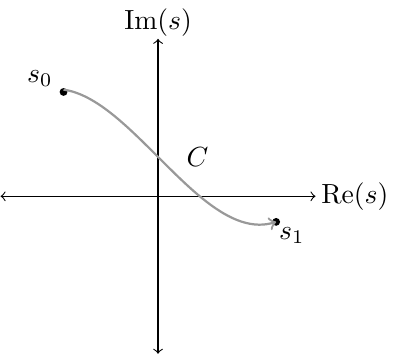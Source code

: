 \documentclass{standalone}
\usepackage{amsmath}
\usepackage{tikz}
\usetikzlibrary{calc}
\usetikzlibrary{positioning}
\usetikzlibrary{shapes,arrows,decorations.pathreplacing,decorations.markings}
\usepackage{pgfplots}
\pgfplotsset{compat=1.13}
\usepackage{transparent}

\begin{document}
\begin{tikzpicture}

  \draw[<->] (0,-2) -- (0,2) {};
  \draw[<->] (-2,0) -- (2,0) {};
  \node at (0,2.2) {$\text{Im}(s)$};
  \node at (2.5,0) {$\text{Re}(s)$};

  \node[fill=black,circle,inner sep=1pt] at (1.5,-0.325) {};
  \node at (1.7,-0.5) {$s_1$};

  \node[fill=black,circle,inner sep=1pt] at (-1.2,1.325) {};
  \node at (-1.5,1.5) {$s_0$};

  \draw[domain=-1.2:1.5,samples=50,color=gray!80,thick,->] plot (\x, \x^3/5 - \x + 0.5);

  \node at (0.5,0.5) {$C$};
  
\end{tikzpicture}
\end{document}

